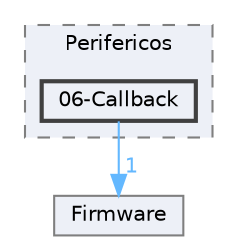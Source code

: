 digraph "E:/Agustin/Escritorio/MCUexpresso/KitLPC845-C++/src/Drivers/Perifericos/06-Callback"
{
 // LATEX_PDF_SIZE
  bgcolor="transparent";
  edge [fontname=Helvetica,fontsize=10,labelfontname=Helvetica,labelfontsize=10];
  node [fontname=Helvetica,fontsize=10,shape=box,height=0.2,width=0.4];
  compound=true
  subgraph clusterdir_fddceb55b13f36ba841fc9095bbfed65 {
    graph [ bgcolor="#edf0f7", pencolor="grey50", label="Perifericos", fontname=Helvetica,fontsize=10 style="filled,dashed", URL="dir_fddceb55b13f36ba841fc9095bbfed65.html",tooltip=""]
  dir_47a19b6058124405309700282ec9ed11 [label="06-Callback", fillcolor="#edf0f7", color="grey25", style="filled,bold", URL="dir_47a19b6058124405309700282ec9ed11.html",tooltip=""];
  }
  dir_096ebac6517dc1a98fd5318c47a7ccfa [label="Firmware", fillcolor="#edf0f7", color="grey50", style="filled", URL="dir_096ebac6517dc1a98fd5318c47a7ccfa.html",tooltip=""];
  dir_47a19b6058124405309700282ec9ed11->dir_096ebac6517dc1a98fd5318c47a7ccfa [headlabel="1", labeldistance=1.5 headhref="dir_000010_000027.html" href="dir_000010_000027.html" color="steelblue1" fontcolor="steelblue1"];
}
